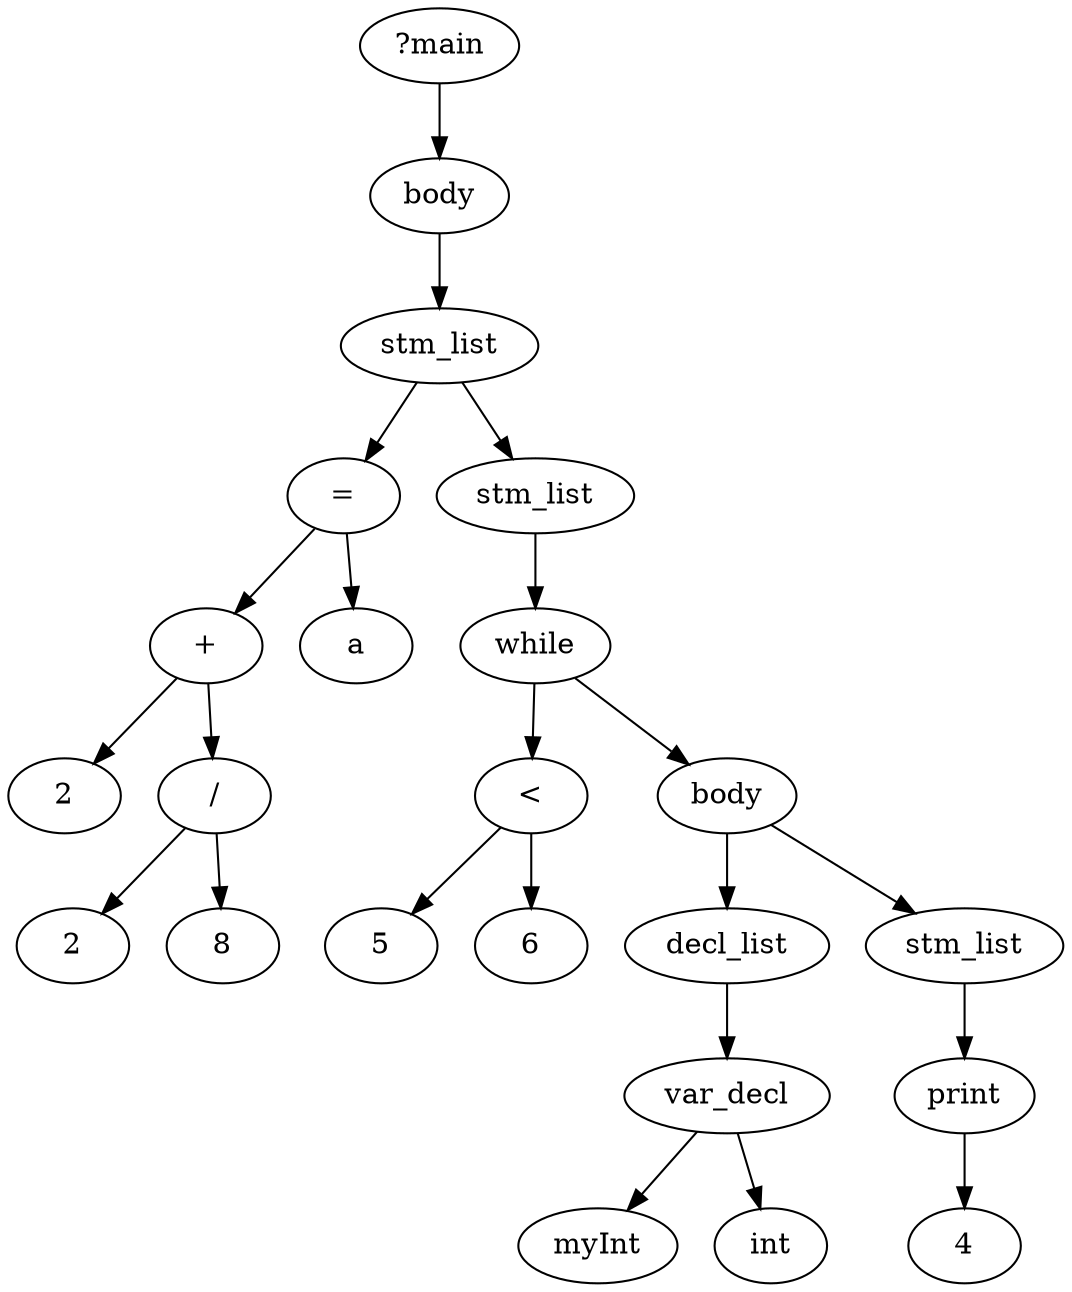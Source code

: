 digraph AST {
	0 [label="?main"]
	1 [label=body]
	2 [label=stm_list]
	3 [label=2]
	4 [label=2]
	5 [label=8]
	6 [label="/"]
	6 -> 4
	6 -> 5
	7 [label="+"]
	7 -> 3
	7 -> 6
	8 [label="="]
	9 [label=a]
	8 -> 9
	8 -> 7
	2 -> 8
	10 [label=stm_list]
	11 [label=5]
	12 [label=6]
	13 [label="<"]
	13 -> 11
	13 -> 12
	14 [label=body]
	15 [label=var_decl]
	16 [label=myInt]
	17 [label=int]
	15 -> 16
	15 -> 17
	18 [label=decl_list]
	18 -> 15
	14 -> 18
	19 [label=stm_list]
	20 [label=4]
	21 [label=print]
	21 -> 20
	19 -> 21
	14 -> 19
	22 [label=while]
	22 -> 13
	22 -> 14
	10 -> 22
	2 -> 10
	1 -> 2
	0 -> 1
}
